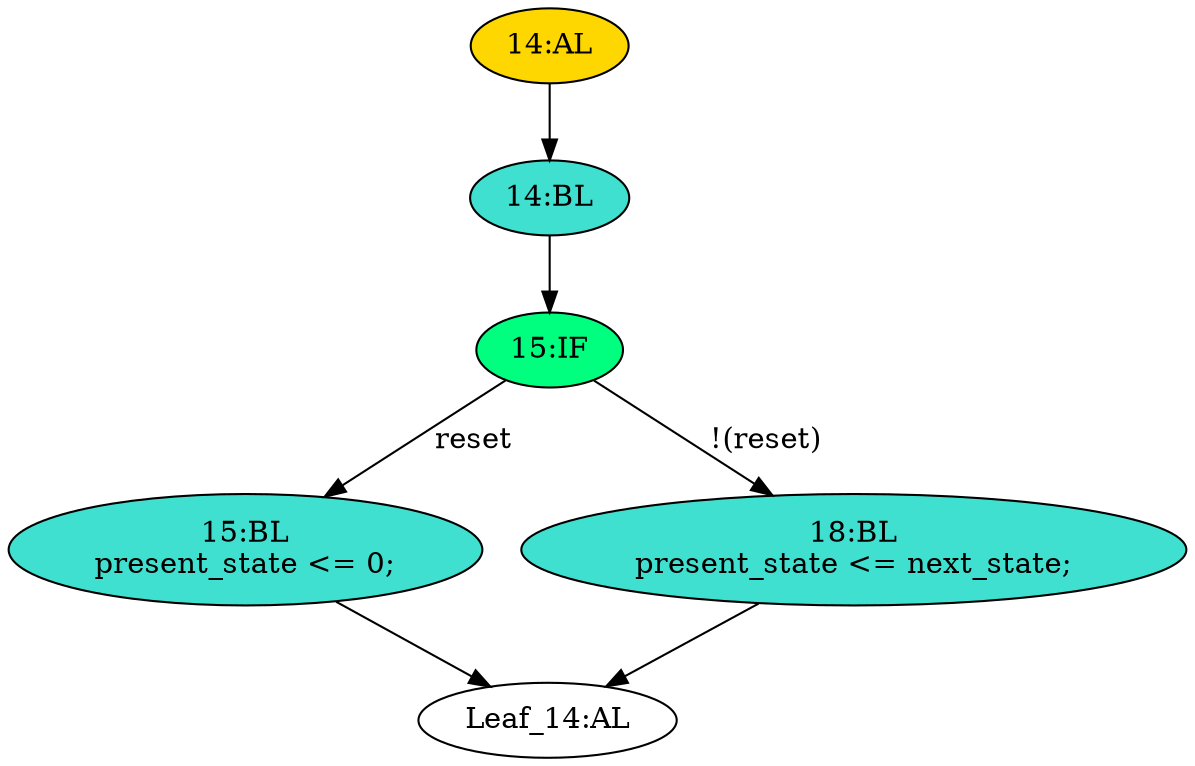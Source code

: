 strict digraph "" {
	node [label="\N"];
	"15:IF"	[ast="<pyverilog.vparser.ast.IfStatement object at 0x7f4546eeff10>",
		fillcolor=springgreen,
		label="15:IF",
		statements="[]",
		style=filled,
		typ=IfStatement];
	"15:BL"	[ast="<pyverilog.vparser.ast.Block object at 0x7f4546eeffd0>",
		fillcolor=turquoise,
		label="15:BL
present_state <= 0;",
		statements="[<pyverilog.vparser.ast.NonblockingSubstitution object at 0x7f4546ec4050>]",
		style=filled,
		typ=Block];
	"15:IF" -> "15:BL"	[cond="['reset']",
		label=reset,
		lineno=15];
	"18:BL"	[ast="<pyverilog.vparser.ast.Block object at 0x7f4546eefe90>",
		fillcolor=turquoise,
		label="18:BL
present_state <= next_state;",
		statements="[<pyverilog.vparser.ast.NonblockingSubstitution object at 0x7f4546eef2d0>]",
		style=filled,
		typ=Block];
	"15:IF" -> "18:BL"	[cond="['reset']",
		label="!(reset)",
		lineno=15];
	"14:BL"	[ast="<pyverilog.vparser.ast.Block object at 0x7f4546eefed0>",
		fillcolor=turquoise,
		label="14:BL",
		statements="[]",
		style=filled,
		typ=Block];
	"14:BL" -> "15:IF"	[cond="[]",
		lineno=None];
	"Leaf_14:AL"	[def_var="['present_state']",
		label="Leaf_14:AL"];
	"15:BL" -> "Leaf_14:AL"	[cond="[]",
		lineno=None];
	"14:AL"	[ast="<pyverilog.vparser.ast.Always object at 0x7f4546ec4210>",
		clk_sens=True,
		fillcolor=gold,
		label="14:AL",
		sens="['clk', 'reset']",
		statements="[]",
		style=filled,
		typ=Always,
		use_var="['reset', 'next_state']"];
	"14:AL" -> "14:BL"	[cond="[]",
		lineno=None];
	"18:BL" -> "Leaf_14:AL"	[cond="[]",
		lineno=None];
}
